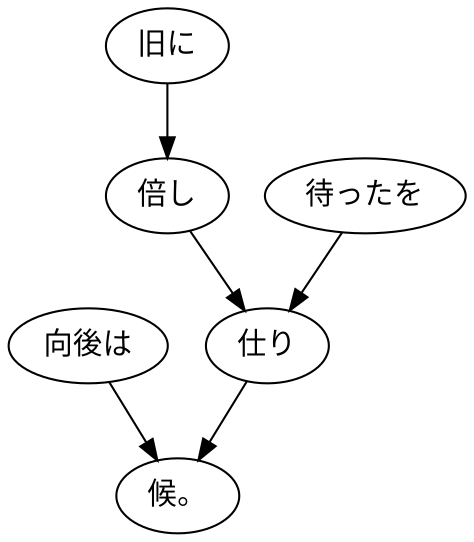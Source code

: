 digraph graph7668 {
	node0 [label="向後は"];
	node1 [label="旧に"];
	node2 [label="倍し"];
	node3 [label="待ったを"];
	node4 [label="仕り"];
	node5 [label="候。"];
	node0 -> node5;
	node1 -> node2;
	node2 -> node4;
	node3 -> node4;
	node4 -> node5;
}
